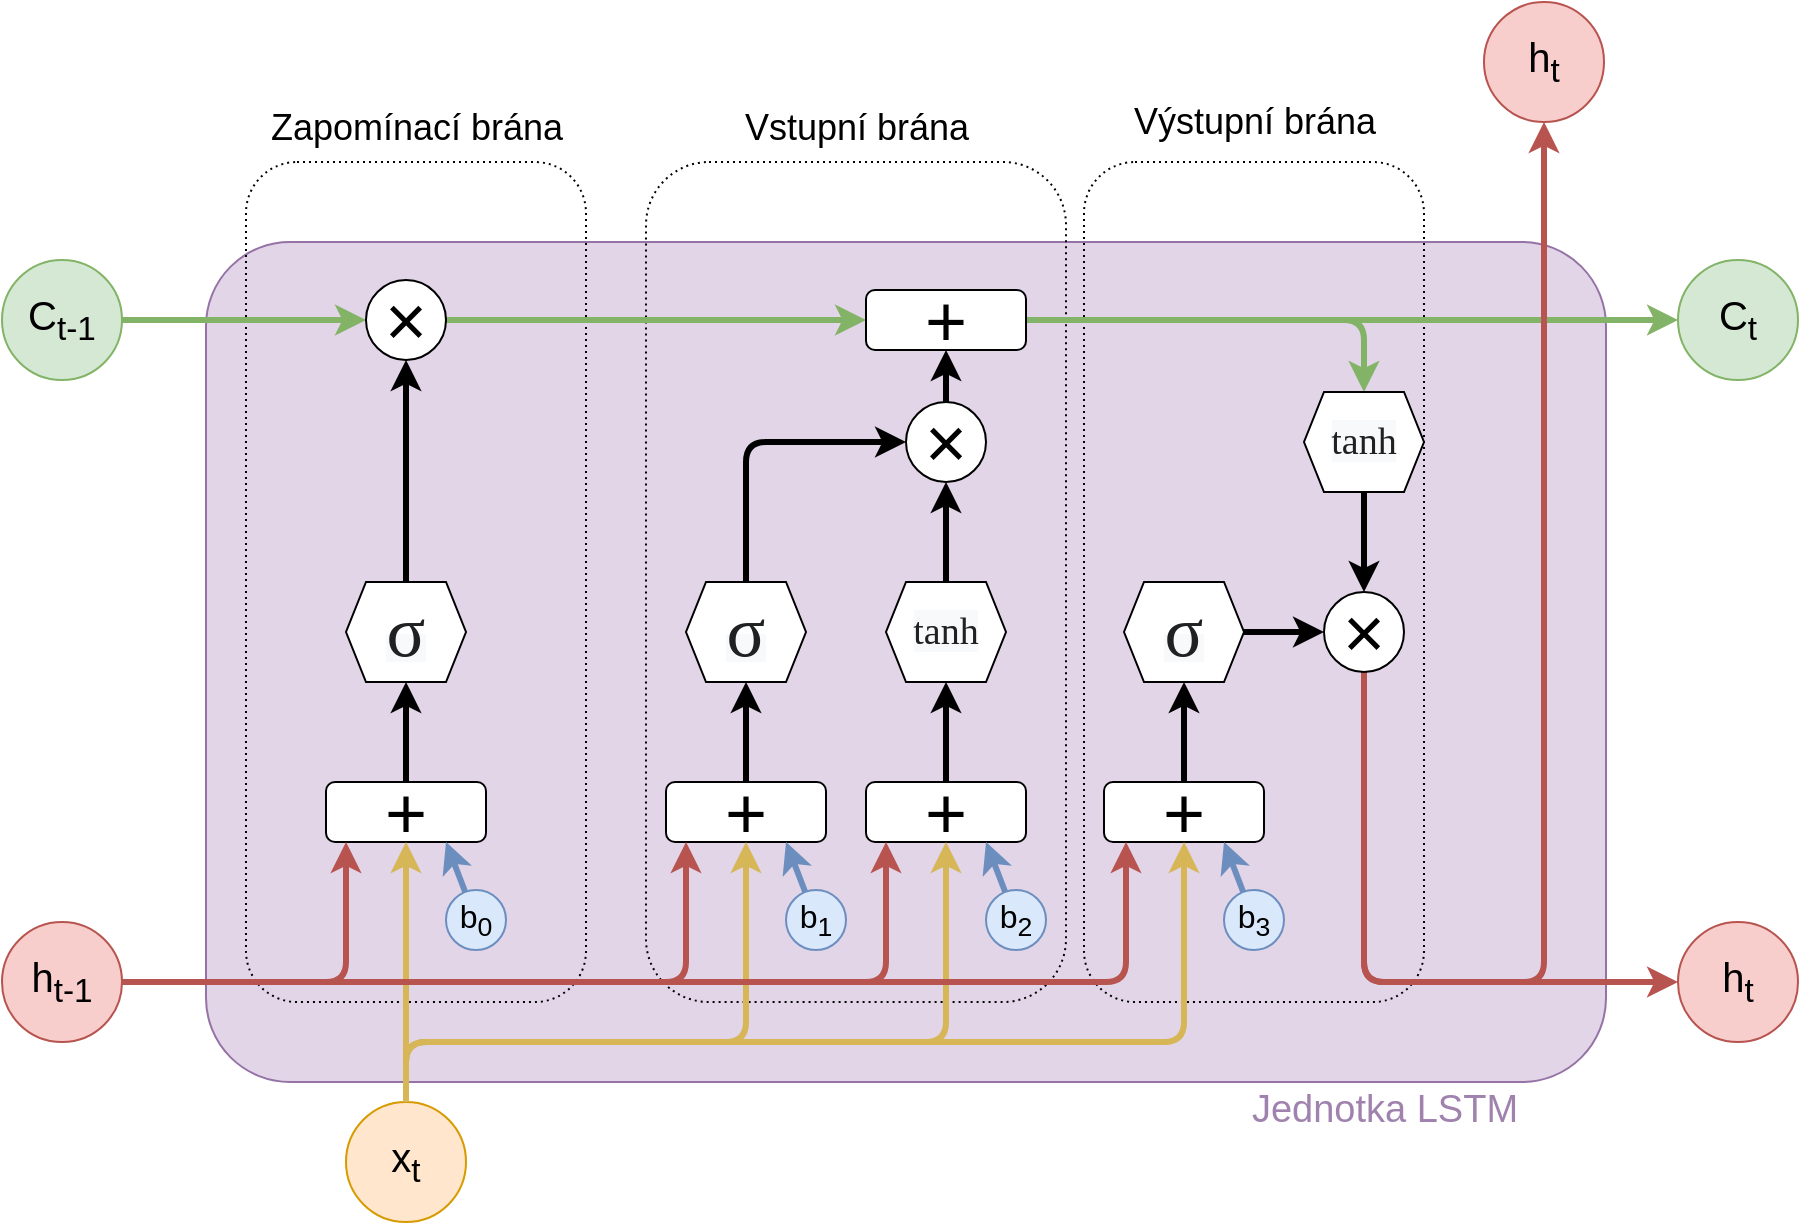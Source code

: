 <mxfile>
    <diagram id="cttUkUFFzSHb7aEH2Uw1" name="Page-1">
        <mxGraphModel dx="1444" dy="624" grid="1" gridSize="10" guides="1" tooltips="1" connect="1" arrows="1" fold="1" page="1" pageScale="1" pageWidth="850" pageHeight="1100" math="0" shadow="0">
            <root>
                <mxCell id="0"/>
                <mxCell id="1" parent="0"/>
                <mxCell id="2" value="" style="rounded=1;whiteSpace=wrap;html=1;fillColor=#e1d5e7;strokeColor=#9673a6;arcSize=10;" parent="1" vertex="1">
                    <mxGeometry y="170" width="700" height="420" as="geometry"/>
                </mxCell>
                <mxCell id="70" value="" style="rounded=1;whiteSpace=wrap;html=1;fillColor=none;dashed=1;dashPattern=1 2;" parent="1" vertex="1">
                    <mxGeometry x="439" y="130" width="170" height="420" as="geometry"/>
                </mxCell>
                <mxCell id="69" value="" style="rounded=1;whiteSpace=wrap;html=1;fillColor=none;dashed=1;dashPattern=1 2;" parent="1" vertex="1">
                    <mxGeometry x="220" y="130" width="210" height="420" as="geometry"/>
                </mxCell>
                <mxCell id="68" value="" style="rounded=1;whiteSpace=wrap;html=1;fillColor=none;dashed=1;dashPattern=1 2;" parent="1" vertex="1">
                    <mxGeometry x="20" y="130" width="170" height="420" as="geometry"/>
                </mxCell>
                <mxCell id="13" style="edgeStyle=orthogonalEdgeStyle;html=1;exitX=1;exitY=0.5;exitDx=0;exitDy=0;strokeWidth=3;fillColor=#d5e8d4;strokeColor=#82b366;" parent="1" source="3" target="4" edge="1">
                    <mxGeometry relative="1" as="geometry"/>
                </mxCell>
                <mxCell id="3" value="C&lt;sub&gt;t-1&lt;/sub&gt;" style="ellipse;whiteSpace=wrap;html=1;aspect=fixed;fontSize=20;fillColor=#d5e8d4;strokeColor=#82b366;" parent="1" vertex="1">
                    <mxGeometry x="-102" y="179" width="60" height="60" as="geometry"/>
                </mxCell>
                <mxCell id="44" style="edgeStyle=orthogonalEdgeStyle;html=1;strokeWidth=3;fillColor=#d5e8d4;strokeColor=#82b366;" parent="1" source="4" target="8" edge="1">
                    <mxGeometry relative="1" as="geometry"/>
                </mxCell>
                <mxCell id="4" value="&lt;font style=&quot;font-size: 36px;&quot;&gt;×&lt;/font&gt;" style="ellipse;whiteSpace=wrap;html=1;aspect=fixed;" parent="1" vertex="1">
                    <mxGeometry x="80" y="189" width="40" height="40" as="geometry"/>
                </mxCell>
                <mxCell id="19" style="edgeStyle=none;html=1;exitX=0.5;exitY=0;exitDx=0;exitDy=0;strokeWidth=3;" parent="1" source="5" target="18" edge="1">
                    <mxGeometry relative="1" as="geometry"/>
                </mxCell>
                <mxCell id="5" value="&lt;font style=&quot;font-size: 36px;&quot;&gt;+&lt;/font&gt;" style="rounded=1;whiteSpace=wrap;html=1;" parent="1" vertex="1">
                    <mxGeometry x="60" y="440" width="80" height="30" as="geometry"/>
                </mxCell>
                <mxCell id="58" style="edgeStyle=orthogonalEdgeStyle;html=1;strokeWidth=3;fillColor=#d5e8d4;strokeColor=#82b366;" parent="1" source="8" target="57" edge="1">
                    <mxGeometry relative="1" as="geometry"/>
                </mxCell>
                <mxCell id="63" style="edgeStyle=none;html=1;strokeWidth=3;fillColor=#d5e8d4;strokeColor=#82b366;" parent="1" source="8" target="62" edge="1">
                    <mxGeometry relative="1" as="geometry"/>
                </mxCell>
                <mxCell id="8" value="&lt;font style=&quot;font-size: 36px;&quot;&gt;+&lt;/font&gt;" style="rounded=1;whiteSpace=wrap;html=1;" parent="1" vertex="1">
                    <mxGeometry x="330" y="194" width="80" height="30" as="geometry"/>
                </mxCell>
                <mxCell id="15" style="edgeStyle=orthogonalEdgeStyle;html=1;strokeWidth=3;fillColor=#fff2cc;strokeColor=#d6b656;" parent="1" source="9" target="5" edge="1">
                    <mxGeometry relative="1" as="geometry">
                        <mxPoint x="100.0" y="486" as="targetPoint"/>
                    </mxGeometry>
                </mxCell>
                <mxCell id="9" value="x&lt;sub&gt;t&lt;/sub&gt;" style="ellipse;whiteSpace=wrap;html=1;aspect=fixed;fontSize=20;fillColor=#ffe6cc;strokeColor=#d79b00;" parent="1" vertex="1">
                    <mxGeometry x="70" y="600" width="60" height="60" as="geometry"/>
                </mxCell>
                <mxCell id="10" value="h&lt;sub&gt;t-1&lt;/sub&gt;" style="ellipse;whiteSpace=wrap;html=1;aspect=fixed;fontSize=20;fillColor=#f8cecc;strokeColor=#b85450;" parent="1" vertex="1">
                    <mxGeometry x="-102" y="510" width="60" height="60" as="geometry"/>
                </mxCell>
                <mxCell id="14" style="edgeStyle=orthogonalEdgeStyle;html=1;strokeWidth=3;fillColor=#f8cecc;strokeColor=#b85450;" parent="1" source="10" target="5" edge="1">
                    <mxGeometry relative="1" as="geometry">
                        <mxPoint x="-60.268" y="536" as="sourcePoint"/>
                        <mxPoint x="70.0" y="486" as="targetPoint"/>
                        <Array as="points">
                            <mxPoint x="70" y="540"/>
                        </Array>
                    </mxGeometry>
                </mxCell>
                <mxCell id="20" style="edgeStyle=orthogonalEdgeStyle;html=1;strokeWidth=3;" parent="1" source="18" target="4" edge="1">
                    <mxGeometry relative="1" as="geometry">
                        <mxPoint x="100" y="309" as="sourcePoint"/>
                        <Array as="points">
                            <mxPoint x="100" y="250"/>
                            <mxPoint x="100" y="250"/>
                        </Array>
                    </mxGeometry>
                </mxCell>
                <mxCell id="18" value="&lt;span style=&quot;color: rgb(32, 33, 34); font-family: &amp;quot;Times New Roman&amp;quot;, serif; background-color: rgb(248, 249, 250);&quot;&gt;&lt;font style=&quot;font-size: 36px;&quot;&gt;σ&lt;/font&gt;&lt;/span&gt;" style="shape=hexagon;perimeter=hexagonPerimeter2;whiteSpace=wrap;html=1;fixedSize=1;size=10;" parent="1" vertex="1">
                    <mxGeometry x="70" y="340" width="60" height="50" as="geometry"/>
                </mxCell>
                <mxCell id="30" style="edgeStyle=none;html=1;exitX=0.5;exitY=0;exitDx=0;exitDy=0;strokeWidth=3;" parent="1" source="31" target="34" edge="1">
                    <mxGeometry relative="1" as="geometry"/>
                </mxCell>
                <mxCell id="31" value="&lt;font style=&quot;font-size: 36px;&quot;&gt;+&lt;/font&gt;" style="rounded=1;whiteSpace=wrap;html=1;" parent="1" vertex="1">
                    <mxGeometry x="230" y="440" width="80" height="30" as="geometry"/>
                </mxCell>
                <mxCell id="32" style="edgeStyle=orthogonalEdgeStyle;html=1;strokeWidth=3;fillColor=#fff2cc;strokeColor=#d6b656;" parent="1" source="9" target="31" edge="1">
                    <mxGeometry relative="1" as="geometry">
                        <mxPoint x="270" y="596" as="sourcePoint"/>
                        <mxPoint x="270" y="486" as="targetPoint"/>
                        <Array as="points">
                            <mxPoint x="100" y="570"/>
                            <mxPoint x="270" y="570"/>
                        </Array>
                    </mxGeometry>
                </mxCell>
                <mxCell id="33" style="edgeStyle=orthogonalEdgeStyle;html=1;strokeWidth=3;fillColor=#f8cecc;strokeColor=#b85450;" parent="1" source="10" target="31" edge="1">
                    <mxGeometry relative="1" as="geometry">
                        <mxPoint x="-60.268" y="536" as="sourcePoint"/>
                        <Array as="points">
                            <mxPoint x="240" y="540"/>
                        </Array>
                        <mxPoint x="240" y="486" as="targetPoint"/>
                    </mxGeometry>
                </mxCell>
                <mxCell id="49" style="edgeStyle=orthogonalEdgeStyle;html=1;strokeWidth=3;" parent="1" source="34" target="45" edge="1">
                    <mxGeometry relative="1" as="geometry">
                        <Array as="points">
                            <mxPoint x="270" y="270"/>
                        </Array>
                    </mxGeometry>
                </mxCell>
                <mxCell id="34" value="&lt;span style=&quot;color: rgb(32, 33, 34); font-family: &amp;quot;Times New Roman&amp;quot;, serif; background-color: rgb(248, 249, 250);&quot;&gt;&lt;font style=&quot;font-size: 36px;&quot;&gt;σ&lt;/font&gt;&lt;/span&gt;" style="shape=hexagon;perimeter=hexagonPerimeter2;whiteSpace=wrap;html=1;fixedSize=1;size=10;" parent="1" vertex="1">
                    <mxGeometry x="240" y="340" width="60" height="50" as="geometry"/>
                </mxCell>
                <mxCell id="39" style="edgeStyle=none;html=1;exitX=0.5;exitY=0;exitDx=0;exitDy=0;strokeWidth=3;" parent="1" source="40" target="43" edge="1">
                    <mxGeometry relative="1" as="geometry"/>
                </mxCell>
                <mxCell id="40" value="&lt;font style=&quot;font-size: 36px;&quot;&gt;+&lt;/font&gt;" style="rounded=1;whiteSpace=wrap;html=1;" parent="1" vertex="1">
                    <mxGeometry x="330" y="440" width="80" height="30" as="geometry"/>
                </mxCell>
                <mxCell id="41" style="edgeStyle=orthogonalEdgeStyle;html=1;strokeWidth=3;fillColor=#fff2cc;strokeColor=#d6b656;" parent="1" source="9" target="40" edge="1">
                    <mxGeometry relative="1" as="geometry">
                        <mxPoint x="200" y="596" as="sourcePoint"/>
                        <Array as="points">
                            <mxPoint x="100" y="570"/>
                            <mxPoint x="370" y="570"/>
                        </Array>
                        <mxPoint x="370" y="486" as="targetPoint"/>
                    </mxGeometry>
                </mxCell>
                <mxCell id="42" style="edgeStyle=orthogonalEdgeStyle;html=1;strokeWidth=3;fillColor=#f8cecc;strokeColor=#b85450;" parent="1" source="10" target="40" edge="1">
                    <mxGeometry relative="1" as="geometry">
                        <mxPoint x="-60.268" y="536" as="sourcePoint"/>
                        <Array as="points">
                            <mxPoint x="340" y="540"/>
                        </Array>
                        <mxPoint x="340" y="486" as="targetPoint"/>
                    </mxGeometry>
                </mxCell>
                <mxCell id="46" style="edgeStyle=orthogonalEdgeStyle;html=1;strokeWidth=3;" parent="1" source="43" target="45" edge="1">
                    <mxGeometry relative="1" as="geometry"/>
                </mxCell>
                <mxCell id="43" value="&lt;span style=&quot;color: rgb(32, 33, 34); font-family: &amp;quot;Times New Roman&amp;quot;, serif; background-color: rgb(248, 249, 250);&quot;&gt;&lt;font&gt;tanh&lt;/font&gt;&lt;/span&gt;" style="shape=hexagon;perimeter=hexagonPerimeter2;whiteSpace=wrap;html=1;fixedSize=1;size=10;fontSize=19;" parent="1" vertex="1">
                    <mxGeometry x="340" y="340" width="60" height="50" as="geometry"/>
                </mxCell>
                <mxCell id="47" style="edgeStyle=orthogonalEdgeStyle;html=1;strokeWidth=3;" parent="1" source="45" target="8" edge="1">
                    <mxGeometry relative="1" as="geometry"/>
                </mxCell>
                <mxCell id="45" value="&lt;font style=&quot;font-size: 36px;&quot;&gt;×&lt;/font&gt;" style="ellipse;whiteSpace=wrap;html=1;aspect=fixed;" parent="1" vertex="1">
                    <mxGeometry x="350" y="250" width="40" height="40" as="geometry"/>
                </mxCell>
                <mxCell id="52" style="edgeStyle=none;html=1;exitX=0.5;exitY=0;exitDx=0;exitDy=0;strokeWidth=3;" parent="1" source="53" target="56" edge="1">
                    <mxGeometry relative="1" as="geometry"/>
                </mxCell>
                <mxCell id="53" value="&lt;font style=&quot;font-size: 36px;&quot;&gt;+&lt;/font&gt;" style="rounded=1;whiteSpace=wrap;html=1;" parent="1" vertex="1">
                    <mxGeometry x="449" y="440" width="80" height="30" as="geometry"/>
                </mxCell>
                <mxCell id="54" style="edgeStyle=orthogonalEdgeStyle;html=1;strokeWidth=3;fillColor=#fff2cc;strokeColor=#d6b656;" parent="1" source="9" target="53" edge="1">
                    <mxGeometry relative="1" as="geometry">
                        <mxPoint x="360" y="596" as="sourcePoint"/>
                        <Array as="points">
                            <mxPoint x="100" y="570"/>
                            <mxPoint x="489" y="570"/>
                        </Array>
                        <mxPoint x="480" y="486" as="targetPoint"/>
                    </mxGeometry>
                </mxCell>
                <mxCell id="55" style="edgeStyle=orthogonalEdgeStyle;html=1;strokeWidth=3;fillColor=#f8cecc;strokeColor=#b85450;" parent="1" source="10" target="53" edge="1">
                    <mxGeometry relative="1" as="geometry">
                        <mxPoint x="-60.268" y="536" as="sourcePoint"/>
                        <Array as="points">
                            <mxPoint x="460" y="540"/>
                        </Array>
                        <mxPoint x="450" y="486" as="targetPoint"/>
                    </mxGeometry>
                </mxCell>
                <mxCell id="61" style="edgeStyle=none;html=1;strokeWidth=3;" parent="1" source="56" target="59" edge="1">
                    <mxGeometry relative="1" as="geometry"/>
                </mxCell>
                <mxCell id="56" value="&lt;span style=&quot;color: rgb(32, 33, 34); font-family: &amp;quot;Times New Roman&amp;quot;, serif; background-color: rgb(248, 249, 250);&quot;&gt;&lt;font style=&quot;font-size: 36px;&quot;&gt;σ&lt;/font&gt;&lt;/span&gt;" style="shape=hexagon;perimeter=hexagonPerimeter2;whiteSpace=wrap;html=1;fixedSize=1;size=10;" parent="1" vertex="1">
                    <mxGeometry x="459" y="340" width="60" height="50" as="geometry"/>
                </mxCell>
                <mxCell id="60" style="edgeStyle=none;html=1;strokeWidth=3;" parent="1" source="57" target="59" edge="1">
                    <mxGeometry relative="1" as="geometry"/>
                </mxCell>
                <mxCell id="57" value="&lt;span style=&quot;color: rgb(32, 33, 34); font-family: &amp;quot;Times New Roman&amp;quot;, serif; background-color: rgb(248, 249, 250);&quot;&gt;&lt;font&gt;tanh&lt;/font&gt;&lt;/span&gt;" style="shape=hexagon;perimeter=hexagonPerimeter2;whiteSpace=wrap;html=1;fixedSize=1;size=10;fontSize=19;" parent="1" vertex="1">
                    <mxGeometry x="549" y="245" width="60" height="50" as="geometry"/>
                </mxCell>
                <mxCell id="66" style="edgeStyle=orthogonalEdgeStyle;html=1;strokeWidth=3;fillColor=#f8cecc;strokeColor=#b85450;" parent="1" source="59" target="64" edge="1">
                    <mxGeometry relative="1" as="geometry">
                        <mxPoint x="574.38" y="400" as="sourcePoint"/>
                        <mxPoint x="770.003" y="535" as="targetPoint"/>
                        <Array as="points">
                            <mxPoint x="579" y="540"/>
                        </Array>
                    </mxGeometry>
                </mxCell>
                <mxCell id="67" style="edgeStyle=orthogonalEdgeStyle;html=1;strokeWidth=3;fillColor=#f8cecc;strokeColor=#b85450;" parent="1" source="59" target="65" edge="1">
                    <mxGeometry relative="1" as="geometry">
                        <Array as="points">
                            <mxPoint x="579" y="540"/>
                            <mxPoint x="669" y="540"/>
                        </Array>
                    </mxGeometry>
                </mxCell>
                <mxCell id="59" value="&lt;font style=&quot;font-size: 36px;&quot;&gt;×&lt;/font&gt;" style="ellipse;whiteSpace=wrap;html=1;aspect=fixed;" parent="1" vertex="1">
                    <mxGeometry x="559" y="345" width="40" height="40" as="geometry"/>
                </mxCell>
                <mxCell id="62" value="C&lt;sub&gt;t&lt;/sub&gt;" style="ellipse;whiteSpace=wrap;html=1;aspect=fixed;fontSize=20;fillColor=#d5e8d4;strokeColor=#82b366;" parent="1" vertex="1">
                    <mxGeometry x="736" y="179" width="60" height="60" as="geometry"/>
                </mxCell>
                <mxCell id="64" value="h&lt;sub&gt;t&lt;/sub&gt;" style="ellipse;whiteSpace=wrap;html=1;aspect=fixed;fontSize=20;fillColor=#f8cecc;strokeColor=#b85450;" parent="1" vertex="1">
                    <mxGeometry x="736" y="510" width="60" height="60" as="geometry"/>
                </mxCell>
                <mxCell id="65" value="h&lt;sub&gt;t&lt;/sub&gt;" style="ellipse;whiteSpace=wrap;html=1;aspect=fixed;fontSize=20;fillColor=#f8cecc;strokeColor=#b85450;" parent="1" vertex="1">
                    <mxGeometry x="639" y="50" width="60" height="60" as="geometry"/>
                </mxCell>
                <mxCell id="71" value="Jednotka LSTM" style="text;html=1;align=center;verticalAlign=middle;resizable=0;points=[];autosize=1;strokeColor=none;fillColor=none;fontColor=light-dark(#a082ae, #ededed);fontSize=19;" parent="1" vertex="1">
                    <mxGeometry x="509" y="584" width="160" height="40" as="geometry"/>
                </mxCell>
                <mxCell id="73" style="edgeStyle=none;html=1;fillColor=#dae8fc;strokeColor=#6c8ebf;strokeWidth=3;entryX=0.75;entryY=1;entryDx=0;entryDy=0;" parent="1" source="72" target="5" edge="1">
                    <mxGeometry relative="1" as="geometry">
                        <mxPoint x="130.48" y="486.84" as="targetPoint"/>
                    </mxGeometry>
                </mxCell>
                <mxCell id="72" value="b&lt;sub&gt;0&lt;/sub&gt;" style="ellipse;whiteSpace=wrap;html=1;aspect=fixed;fontSize=16;fillColor=#dae8fc;strokeColor=#6c8ebf;" parent="1" vertex="1">
                    <mxGeometry x="120" y="494" width="30" height="30" as="geometry"/>
                </mxCell>
                <mxCell id="74" style="edgeStyle=none;html=1;fillColor=#dae8fc;strokeColor=#6c8ebf;strokeWidth=3;entryX=0.75;entryY=1;entryDx=0;entryDy=0;" parent="1" source="75" target="31" edge="1">
                    <mxGeometry relative="1" as="geometry">
                        <mxPoint x="290" y="470" as="targetPoint"/>
                    </mxGeometry>
                </mxCell>
                <mxCell id="75" value="b&lt;sub&gt;1&lt;/sub&gt;" style="ellipse;whiteSpace=wrap;html=1;aspect=fixed;fontSize=16;fillColor=#dae8fc;strokeColor=#6c8ebf;" parent="1" vertex="1">
                    <mxGeometry x="290" y="494" width="30" height="30" as="geometry"/>
                </mxCell>
                <mxCell id="76" style="edgeStyle=none;html=1;fillColor=#dae8fc;strokeColor=#6c8ebf;strokeWidth=3;entryX=0.75;entryY=1;entryDx=0;entryDy=0;" parent="1" source="77" edge="1">
                    <mxGeometry relative="1" as="geometry">
                        <mxPoint x="390" y="470" as="targetPoint"/>
                    </mxGeometry>
                </mxCell>
                <mxCell id="77" value="b&lt;sub&gt;2&lt;/sub&gt;" style="ellipse;whiteSpace=wrap;html=1;aspect=fixed;fontSize=16;fillColor=#dae8fc;strokeColor=#6c8ebf;" parent="1" vertex="1">
                    <mxGeometry x="390" y="494" width="30" height="30" as="geometry"/>
                </mxCell>
                <mxCell id="82" style="edgeStyle=none;html=1;fillColor=#dae8fc;strokeColor=#6c8ebf;strokeWidth=3;entryX=0.75;entryY=1;entryDx=0;entryDy=0;" parent="1" source="83" edge="1">
                    <mxGeometry relative="1" as="geometry">
                        <mxPoint x="509" y="470" as="targetPoint"/>
                    </mxGeometry>
                </mxCell>
                <mxCell id="83" value="b&lt;sub&gt;3&lt;/sub&gt;" style="ellipse;whiteSpace=wrap;html=1;aspect=fixed;fontSize=16;fillColor=#dae8fc;strokeColor=#6c8ebf;" parent="1" vertex="1">
                    <mxGeometry x="509" y="494" width="30" height="30" as="geometry"/>
                </mxCell>
                <mxCell id="84" value="Zapomínací brána" style="text;html=1;align=center;verticalAlign=middle;resizable=0;points=[];autosize=1;strokeColor=none;fillColor=none;fontSize=18;" parent="1" vertex="1">
                    <mxGeometry x="20" y="93" width="170" height="40" as="geometry"/>
                </mxCell>
                <mxCell id="86" value="Výstupní brána" style="text;html=1;align=center;verticalAlign=middle;resizable=0;points=[];autosize=1;strokeColor=none;fillColor=none;fontSize=18;" parent="1" vertex="1">
                    <mxGeometry x="454" y="90" width="140" height="40" as="geometry"/>
                </mxCell>
                <mxCell id="87" value="Vstupní brána" style="text;html=1;align=center;verticalAlign=middle;resizable=0;points=[];autosize=1;strokeColor=none;fillColor=none;fontSize=18;" parent="1" vertex="1">
                    <mxGeometry x="255" y="93" width="140" height="40" as="geometry"/>
                </mxCell>
            </root>
        </mxGraphModel>
    </diagram>
</mxfile>